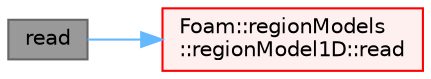 digraph "read"
{
 // LATEX_PDF_SIZE
  bgcolor="transparent";
  edge [fontname=Helvetica,fontsize=10,labelfontname=Helvetica,labelfontsize=10];
  node [fontname=Helvetica,fontsize=10,shape=box,height=0.2,width=0.4];
  rankdir="LR";
  Node1 [id="Node000001",label="read",height=0.2,width=0.4,color="gray40", fillcolor="grey60", style="filled", fontcolor="black",tooltip=" "];
  Node1 -> Node2 [id="edge1_Node000001_Node000002",color="steelblue1",style="solid",tooltip=" "];
  Node2 [id="Node000002",label="Foam::regionModels\l::regionModel1D::read",height=0.2,width=0.4,color="red", fillcolor="#FFF0F0", style="filled",URL="$classFoam_1_1regionModels_1_1regionModel1D.html#af816873151ddb0126e98bb2f914d8ed5",tooltip=" "];
}
